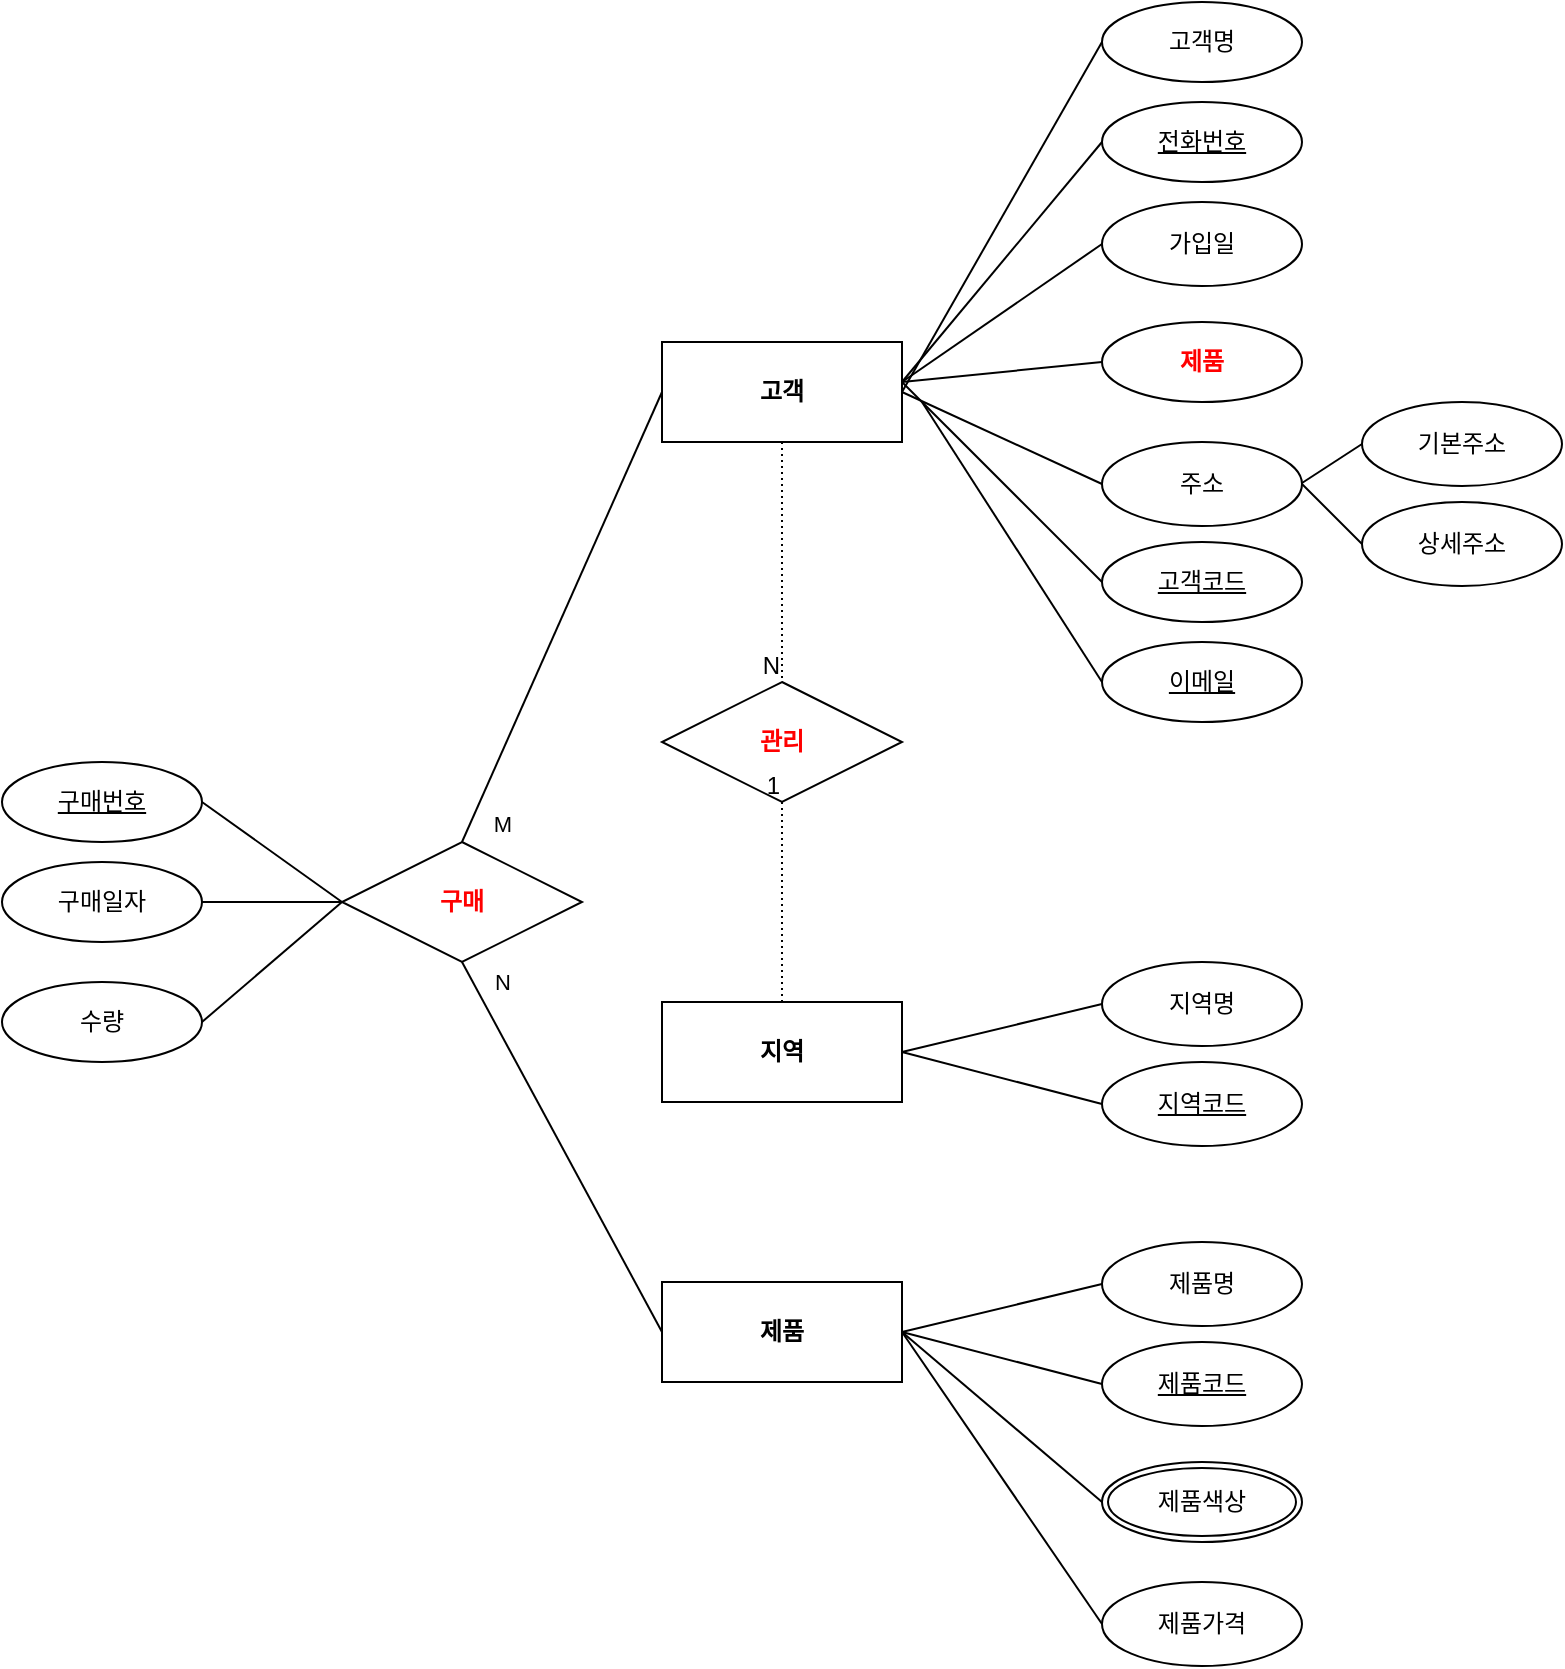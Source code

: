 <mxfile version="24.4.13" type="github" pages="2">
  <diagram name="ERD" id="lYWNhWd6qFZwVQ5fi6kX">
    <mxGraphModel dx="2501" dy="852" grid="1" gridSize="10" guides="1" tooltips="1" connect="1" arrows="1" fold="1" page="1" pageScale="1" pageWidth="827" pageHeight="1169" math="0" shadow="0">
      <root>
        <mxCell id="0" />
        <mxCell id="1" parent="0" />
        <mxCell id="EG7ld4kP6CYrQ6AWpyhn-1" value="&lt;b&gt;고객&lt;/b&gt;" style="whiteSpace=wrap;html=1;align=center;" parent="1" vertex="1">
          <mxGeometry x="-10" y="500" width="120" height="50" as="geometry" />
        </mxCell>
        <mxCell id="EG7ld4kP6CYrQ6AWpyhn-2" value="고객명" style="ellipse;whiteSpace=wrap;html=1;align=center;" parent="1" vertex="1">
          <mxGeometry x="210" y="330" width="100" height="40" as="geometry" />
        </mxCell>
        <mxCell id="EG7ld4kP6CYrQ6AWpyhn-4" value="" style="endArrow=none;html=1;rounded=0;exitX=1;exitY=0.5;exitDx=0;exitDy=0;entryX=0;entryY=0.5;entryDx=0;entryDy=0;" parent="1" source="EG7ld4kP6CYrQ6AWpyhn-1" target="EG7ld4kP6CYrQ6AWpyhn-2" edge="1">
          <mxGeometry relative="1" as="geometry">
            <mxPoint x="120" y="360" as="sourcePoint" />
            <mxPoint x="280" y="360" as="targetPoint" />
          </mxGeometry>
        </mxCell>
        <mxCell id="EG7ld4kP6CYrQ6AWpyhn-5" value="&lt;u&gt;전화번호&lt;/u&gt;" style="ellipse;whiteSpace=wrap;html=1;align=center;" parent="1" vertex="1">
          <mxGeometry x="210" y="380" width="100" height="40" as="geometry" />
        </mxCell>
        <mxCell id="EG7ld4kP6CYrQ6AWpyhn-9" value="이메일" style="ellipse;whiteSpace=wrap;html=1;align=center;fontStyle=4;" parent="1" vertex="1">
          <mxGeometry x="210" y="650" width="100" height="40" as="geometry" />
        </mxCell>
        <mxCell id="EG7ld4kP6CYrQ6AWpyhn-10" value="고객코드" style="ellipse;whiteSpace=wrap;html=1;align=center;fontStyle=4;" parent="1" vertex="1">
          <mxGeometry x="210" y="600" width="100" height="40" as="geometry" />
        </mxCell>
        <mxCell id="EG7ld4kP6CYrQ6AWpyhn-11" value="주소" style="ellipse;whiteSpace=wrap;html=1;align=center;" parent="1" vertex="1">
          <mxGeometry x="210" y="550" width="100" height="42" as="geometry" />
        </mxCell>
        <mxCell id="EG7ld4kP6CYrQ6AWpyhn-12" value="기본주소" style="ellipse;whiteSpace=wrap;html=1;align=center;" parent="1" vertex="1">
          <mxGeometry x="340" y="530" width="100" height="42" as="geometry" />
        </mxCell>
        <mxCell id="EG7ld4kP6CYrQ6AWpyhn-13" value="상세주소" style="ellipse;whiteSpace=wrap;html=1;align=center;" parent="1" vertex="1">
          <mxGeometry x="340" y="580" width="100" height="42" as="geometry" />
        </mxCell>
        <mxCell id="EG7ld4kP6CYrQ6AWpyhn-14" value="" style="endArrow=none;html=1;rounded=0;exitX=0;exitY=0.5;exitDx=0;exitDy=0;" parent="1" source="EG7ld4kP6CYrQ6AWpyhn-12" edge="1">
          <mxGeometry relative="1" as="geometry">
            <mxPoint x="150" y="570.5" as="sourcePoint" />
            <mxPoint x="310" y="570.5" as="targetPoint" />
          </mxGeometry>
        </mxCell>
        <mxCell id="EG7ld4kP6CYrQ6AWpyhn-15" value="" style="endArrow=none;html=1;rounded=0;exitX=0;exitY=0.5;exitDx=0;exitDy=0;entryX=1;entryY=0.5;entryDx=0;entryDy=0;" parent="1" source="EG7ld4kP6CYrQ6AWpyhn-13" target="EG7ld4kP6CYrQ6AWpyhn-11" edge="1">
          <mxGeometry relative="1" as="geometry">
            <mxPoint x="350" y="561" as="sourcePoint" />
            <mxPoint x="320" y="580.5" as="targetPoint" />
          </mxGeometry>
        </mxCell>
        <mxCell id="EG7ld4kP6CYrQ6AWpyhn-16" value="가입일" style="ellipse;whiteSpace=wrap;html=1;align=center;" parent="1" vertex="1">
          <mxGeometry x="210" y="430" width="100" height="42" as="geometry" />
        </mxCell>
        <mxCell id="EG7ld4kP6CYrQ6AWpyhn-17" value="" style="endArrow=none;html=1;rounded=0;" parent="1" edge="1">
          <mxGeometry relative="1" as="geometry">
            <mxPoint x="110" y="520" as="sourcePoint" />
            <mxPoint x="210" y="400" as="targetPoint" />
          </mxGeometry>
        </mxCell>
        <mxCell id="EG7ld4kP6CYrQ6AWpyhn-18" value="" style="endArrow=none;html=1;rounded=0;entryX=0;entryY=0.5;entryDx=0;entryDy=0;" parent="1" target="EG7ld4kP6CYrQ6AWpyhn-16" edge="1">
          <mxGeometry relative="1" as="geometry">
            <mxPoint x="110" y="520" as="sourcePoint" />
            <mxPoint x="220" y="410" as="targetPoint" />
          </mxGeometry>
        </mxCell>
        <mxCell id="EG7ld4kP6CYrQ6AWpyhn-22" value="" style="endArrow=none;html=1;rounded=0;entryX=0;entryY=0.5;entryDx=0;entryDy=0;exitX=1;exitY=0.5;exitDx=0;exitDy=0;" parent="1" source="EG7ld4kP6CYrQ6AWpyhn-1" target="EG7ld4kP6CYrQ6AWpyhn-11" edge="1">
          <mxGeometry relative="1" as="geometry">
            <mxPoint x="120" y="530" as="sourcePoint" />
            <mxPoint x="220" y="521" as="targetPoint" />
          </mxGeometry>
        </mxCell>
        <mxCell id="EG7ld4kP6CYrQ6AWpyhn-23" value="" style="endArrow=none;html=1;rounded=0;entryX=0;entryY=0.5;entryDx=0;entryDy=0;" parent="1" target="EG7ld4kP6CYrQ6AWpyhn-10" edge="1">
          <mxGeometry relative="1" as="geometry">
            <mxPoint x="110" y="520" as="sourcePoint" />
            <mxPoint x="220" y="581" as="targetPoint" />
          </mxGeometry>
        </mxCell>
        <mxCell id="EG7ld4kP6CYrQ6AWpyhn-24" value="" style="endArrow=none;html=1;rounded=0;entryX=0;entryY=0.5;entryDx=0;entryDy=0;" parent="1" target="EG7ld4kP6CYrQ6AWpyhn-9" edge="1">
          <mxGeometry relative="1" as="geometry">
            <mxPoint x="120" y="530" as="sourcePoint" />
            <mxPoint x="220" y="630" as="targetPoint" />
          </mxGeometry>
        </mxCell>
        <mxCell id="EG7ld4kP6CYrQ6AWpyhn-25" value="지역명" style="ellipse;whiteSpace=wrap;html=1;align=center;" parent="1" vertex="1">
          <mxGeometry x="210" y="810" width="100" height="42" as="geometry" />
        </mxCell>
        <mxCell id="EG7ld4kP6CYrQ6AWpyhn-26" value="&lt;u&gt;지역코드&lt;/u&gt;" style="ellipse;whiteSpace=wrap;html=1;align=center;" parent="1" vertex="1">
          <mxGeometry x="210" y="860" width="100" height="42" as="geometry" />
        </mxCell>
        <mxCell id="EG7ld4kP6CYrQ6AWpyhn-27" value="&lt;b&gt;지역&lt;/b&gt;" style="whiteSpace=wrap;html=1;align=center;" parent="1" vertex="1">
          <mxGeometry x="-10" y="830" width="120" height="50" as="geometry" />
        </mxCell>
        <mxCell id="EG7ld4kP6CYrQ6AWpyhn-28" value="" style="endArrow=none;html=1;rounded=0;exitX=1;exitY=0.5;exitDx=0;exitDy=0;entryX=0;entryY=0.5;entryDx=0;entryDy=0;" parent="1" source="EG7ld4kP6CYrQ6AWpyhn-27" target="EG7ld4kP6CYrQ6AWpyhn-25" edge="1">
          <mxGeometry relative="1" as="geometry">
            <mxPoint x="90" y="660" as="sourcePoint" />
            <mxPoint x="250" y="660" as="targetPoint" />
          </mxGeometry>
        </mxCell>
        <mxCell id="EG7ld4kP6CYrQ6AWpyhn-29" value="" style="endArrow=none;html=1;rounded=0;entryX=0;entryY=0.5;entryDx=0;entryDy=0;exitX=1;exitY=0.5;exitDx=0;exitDy=0;" parent="1" source="EG7ld4kP6CYrQ6AWpyhn-27" target="EG7ld4kP6CYrQ6AWpyhn-26" edge="1">
          <mxGeometry relative="1" as="geometry">
            <mxPoint x="110" y="850" as="sourcePoint" />
            <mxPoint x="220" y="841" as="targetPoint" />
          </mxGeometry>
        </mxCell>
        <mxCell id="EG7ld4kP6CYrQ6AWpyhn-30" value="제품명" style="ellipse;whiteSpace=wrap;html=1;align=center;" parent="1" vertex="1">
          <mxGeometry x="210" y="950" width="100" height="42" as="geometry" />
        </mxCell>
        <mxCell id="EG7ld4kP6CYrQ6AWpyhn-31" value="&lt;u&gt;제품코드&lt;/u&gt;" style="ellipse;whiteSpace=wrap;html=1;align=center;" parent="1" vertex="1">
          <mxGeometry x="210" y="1000" width="100" height="42" as="geometry" />
        </mxCell>
        <mxCell id="EG7ld4kP6CYrQ6AWpyhn-32" value="&lt;b&gt;제품&lt;/b&gt;" style="whiteSpace=wrap;html=1;align=center;" parent="1" vertex="1">
          <mxGeometry x="-10" y="970" width="120" height="50" as="geometry" />
        </mxCell>
        <mxCell id="EG7ld4kP6CYrQ6AWpyhn-33" value="" style="endArrow=none;html=1;rounded=0;exitX=1;exitY=0.5;exitDx=0;exitDy=0;entryX=0;entryY=0.5;entryDx=0;entryDy=0;" parent="1" source="EG7ld4kP6CYrQ6AWpyhn-32" target="EG7ld4kP6CYrQ6AWpyhn-30" edge="1">
          <mxGeometry relative="1" as="geometry">
            <mxPoint x="90" y="800" as="sourcePoint" />
            <mxPoint x="250" y="800" as="targetPoint" />
          </mxGeometry>
        </mxCell>
        <mxCell id="EG7ld4kP6CYrQ6AWpyhn-34" value="" style="endArrow=none;html=1;rounded=0;entryX=0;entryY=0.5;entryDx=0;entryDy=0;exitX=1;exitY=0.5;exitDx=0;exitDy=0;" parent="1" source="EG7ld4kP6CYrQ6AWpyhn-32" target="EG7ld4kP6CYrQ6AWpyhn-31" edge="1">
          <mxGeometry relative="1" as="geometry">
            <mxPoint x="110" y="990" as="sourcePoint" />
            <mxPoint x="220" y="981" as="targetPoint" />
          </mxGeometry>
        </mxCell>
        <mxCell id="EG7ld4kP6CYrQ6AWpyhn-35" value="제품색상" style="ellipse;shape=doubleEllipse;margin=3;whiteSpace=wrap;html=1;align=center;" parent="1" vertex="1">
          <mxGeometry x="210" y="1060" width="100" height="40" as="geometry" />
        </mxCell>
        <mxCell id="EG7ld4kP6CYrQ6AWpyhn-36" value="" style="endArrow=none;html=1;rounded=0;entryX=0;entryY=0.5;entryDx=0;entryDy=0;exitX=1;exitY=0.5;exitDx=0;exitDy=0;" parent="1" source="EG7ld4kP6CYrQ6AWpyhn-32" target="EG7ld4kP6CYrQ6AWpyhn-35" edge="1">
          <mxGeometry relative="1" as="geometry">
            <mxPoint x="120" y="1005" as="sourcePoint" />
            <mxPoint x="220" y="1031" as="targetPoint" />
          </mxGeometry>
        </mxCell>
        <mxCell id="EG7ld4kP6CYrQ6AWpyhn-37" value="제품가격" style="ellipse;whiteSpace=wrap;html=1;align=center;" parent="1" vertex="1">
          <mxGeometry x="210" y="1120" width="100" height="42" as="geometry" />
        </mxCell>
        <mxCell id="EG7ld4kP6CYrQ6AWpyhn-38" value="" style="endArrow=none;html=1;rounded=0;entryX=0;entryY=0.5;entryDx=0;entryDy=0;exitX=1;exitY=0.5;exitDx=0;exitDy=0;" parent="1" source="EG7ld4kP6CYrQ6AWpyhn-32" target="EG7ld4kP6CYrQ6AWpyhn-37" edge="1">
          <mxGeometry relative="1" as="geometry">
            <mxPoint x="60" y="1020" as="sourcePoint" />
            <mxPoint x="220" y="1020" as="targetPoint" />
          </mxGeometry>
        </mxCell>
        <mxCell id="EG7ld4kP6CYrQ6AWpyhn-41" value="&lt;font color=&quot;#ff0000&quot;&gt;&lt;b&gt;제품&lt;/b&gt;&lt;/font&gt;" style="ellipse;whiteSpace=wrap;html=1;align=center;" parent="1" vertex="1">
          <mxGeometry x="210" y="490" width="100" height="40" as="geometry" />
        </mxCell>
        <mxCell id="EG7ld4kP6CYrQ6AWpyhn-42" value="" style="endArrow=none;html=1;rounded=0;entryX=0;entryY=0.5;entryDx=0;entryDy=0;" parent="1" target="EG7ld4kP6CYrQ6AWpyhn-41" edge="1">
          <mxGeometry relative="1" as="geometry">
            <mxPoint x="110" y="520" as="sourcePoint" />
            <mxPoint x="240" y="770" as="targetPoint" />
          </mxGeometry>
        </mxCell>
        <mxCell id="EG7ld4kP6CYrQ6AWpyhn-43" value="&lt;font color=&quot;#ff0000&quot;&gt;&lt;b&gt;관리&lt;/b&gt;&lt;/font&gt;" style="shape=rhombus;perimeter=rhombusPerimeter;whiteSpace=wrap;html=1;align=center;" parent="1" vertex="1">
          <mxGeometry x="-10" y="670" width="120" height="60" as="geometry" />
        </mxCell>
        <mxCell id="EG7ld4kP6CYrQ6AWpyhn-44" value="" style="endArrow=none;html=1;rounded=0;dashed=1;dashPattern=1 2;exitX=0.5;exitY=0;exitDx=0;exitDy=0;entryX=0.5;entryY=1;entryDx=0;entryDy=0;" parent="1" source="EG7ld4kP6CYrQ6AWpyhn-27" target="EG7ld4kP6CYrQ6AWpyhn-43" edge="1">
          <mxGeometry relative="1" as="geometry">
            <mxPoint x="80" y="720" as="sourcePoint" />
            <mxPoint x="50" y="820" as="targetPoint" />
          </mxGeometry>
        </mxCell>
        <mxCell id="EG7ld4kP6CYrQ6AWpyhn-45" value="1" style="resizable=0;html=1;whiteSpace=wrap;align=right;verticalAlign=bottom;" parent="EG7ld4kP6CYrQ6AWpyhn-44" connectable="0" vertex="1">
          <mxGeometry x="1" relative="1" as="geometry" />
        </mxCell>
        <mxCell id="EG7ld4kP6CYrQ6AWpyhn-46" value="" style="endArrow=none;html=1;rounded=0;dashed=1;dashPattern=1 2;entryX=0.5;entryY=0;entryDx=0;entryDy=0;exitX=0.5;exitY=1;exitDx=0;exitDy=0;" parent="1" source="EG7ld4kP6CYrQ6AWpyhn-1" target="EG7ld4kP6CYrQ6AWpyhn-43" edge="1">
          <mxGeometry relative="1" as="geometry">
            <mxPoint x="80" y="720" as="sourcePoint" />
            <mxPoint x="240" y="720" as="targetPoint" />
          </mxGeometry>
        </mxCell>
        <mxCell id="EG7ld4kP6CYrQ6AWpyhn-47" value="N" style="resizable=0;html=1;whiteSpace=wrap;align=right;verticalAlign=bottom;" parent="EG7ld4kP6CYrQ6AWpyhn-46" connectable="0" vertex="1">
          <mxGeometry x="1" relative="1" as="geometry" />
        </mxCell>
        <mxCell id="EG7ld4kP6CYrQ6AWpyhn-48" value="&lt;font color=&quot;#ff0000&quot;&gt;&lt;b&gt;구매&lt;/b&gt;&lt;/font&gt;" style="shape=rhombus;perimeter=rhombusPerimeter;whiteSpace=wrap;html=1;align=center;" parent="1" vertex="1">
          <mxGeometry x="-170" y="750" width="120" height="60" as="geometry" />
        </mxCell>
        <mxCell id="EG7ld4kP6CYrQ6AWpyhn-49" value="" style="endArrow=none;html=1;rounded=0;entryX=0;entryY=0.5;entryDx=0;entryDy=0;exitX=0.5;exitY=0;exitDx=0;exitDy=0;" parent="1" source="EG7ld4kP6CYrQ6AWpyhn-48" target="EG7ld4kP6CYrQ6AWpyhn-1" edge="1">
          <mxGeometry relative="1" as="geometry">
            <mxPoint x="80" y="720" as="sourcePoint" />
            <mxPoint x="240" y="720" as="targetPoint" />
          </mxGeometry>
        </mxCell>
        <mxCell id="EG7ld4kP6CYrQ6AWpyhn-52" value="M" style="edgeLabel;html=1;align=center;verticalAlign=middle;resizable=0;points=[];" parent="EG7ld4kP6CYrQ6AWpyhn-49" vertex="1" connectable="0">
          <mxGeometry x="-0.833" relative="1" as="geometry">
            <mxPoint x="11" y="9" as="offset" />
          </mxGeometry>
        </mxCell>
        <mxCell id="EG7ld4kP6CYrQ6AWpyhn-50" value="" style="endArrow=none;html=1;rounded=0;entryX=0;entryY=0.5;entryDx=0;entryDy=0;exitX=0.5;exitY=1;exitDx=0;exitDy=0;" parent="1" source="EG7ld4kP6CYrQ6AWpyhn-48" target="EG7ld4kP6CYrQ6AWpyhn-32" edge="1">
          <mxGeometry relative="1" as="geometry">
            <mxPoint x="-100" y="760" as="sourcePoint" />
            <mxPoint y="535" as="targetPoint" />
          </mxGeometry>
        </mxCell>
        <mxCell id="EG7ld4kP6CYrQ6AWpyhn-51" value="N" style="edgeLabel;html=1;align=center;verticalAlign=middle;resizable=0;points=[];" parent="EG7ld4kP6CYrQ6AWpyhn-50" vertex="1" connectable="0">
          <mxGeometry x="-0.609" relative="1" as="geometry">
            <mxPoint y="-26" as="offset" />
          </mxGeometry>
        </mxCell>
        <mxCell id="EG7ld4kP6CYrQ6AWpyhn-53" value="&lt;u&gt;구매번호&lt;/u&gt;" style="ellipse;whiteSpace=wrap;html=1;align=center;" parent="1" vertex="1">
          <mxGeometry x="-340" y="710" width="100" height="40" as="geometry" />
        </mxCell>
        <mxCell id="EG7ld4kP6CYrQ6AWpyhn-54" value="구매일자" style="ellipse;whiteSpace=wrap;html=1;align=center;" parent="1" vertex="1">
          <mxGeometry x="-340" y="760" width="100" height="40" as="geometry" />
        </mxCell>
        <mxCell id="EG7ld4kP6CYrQ6AWpyhn-55" value="수량" style="ellipse;whiteSpace=wrap;html=1;align=center;" parent="1" vertex="1">
          <mxGeometry x="-340" y="820" width="100" height="40" as="geometry" />
        </mxCell>
        <mxCell id="EG7ld4kP6CYrQ6AWpyhn-56" value="" style="endArrow=none;html=1;rounded=0;entryX=0;entryY=0.5;entryDx=0;entryDy=0;exitX=1;exitY=0.5;exitDx=0;exitDy=0;" parent="1" source="EG7ld4kP6CYrQ6AWpyhn-53" target="EG7ld4kP6CYrQ6AWpyhn-48" edge="1">
          <mxGeometry relative="1" as="geometry">
            <mxPoint x="-190" y="800" as="sourcePoint" />
            <mxPoint x="-30" y="800" as="targetPoint" />
          </mxGeometry>
        </mxCell>
        <mxCell id="EG7ld4kP6CYrQ6AWpyhn-57" value="" style="endArrow=none;html=1;rounded=0;exitX=1;exitY=0.5;exitDx=0;exitDy=0;" parent="1" source="EG7ld4kP6CYrQ6AWpyhn-54" edge="1">
          <mxGeometry relative="1" as="geometry">
            <mxPoint x="-230" y="740" as="sourcePoint" />
            <mxPoint x="-170" y="780" as="targetPoint" />
          </mxGeometry>
        </mxCell>
        <mxCell id="EG7ld4kP6CYrQ6AWpyhn-58" value="" style="endArrow=none;html=1;rounded=0;exitX=1;exitY=0.5;exitDx=0;exitDy=0;" parent="1" source="EG7ld4kP6CYrQ6AWpyhn-55" edge="1">
          <mxGeometry relative="1" as="geometry">
            <mxPoint x="-250.0" y="810.0" as="sourcePoint" />
            <mxPoint x="-170" y="780" as="targetPoint" />
          </mxGeometry>
        </mxCell>
      </root>
    </mxGraphModel>
  </diagram>
  <diagram id="JfjRw9njUEB-4iBeVYqk" name="RM">
    <mxGraphModel dx="472" dy="785" grid="1" gridSize="10" guides="1" tooltips="1" connect="1" arrows="1" fold="1" page="1" pageScale="1" pageWidth="827" pageHeight="1169" math="0" shadow="0">
      <root>
        <mxCell id="0" />
        <mxCell id="1" parent="0" />
        <mxCell id="qYIJ4M-TZQLNSbkc-Ztk-1" value="고객" style="shape=table;startSize=30;container=1;collapsible=1;childLayout=tableLayout;fixedRows=1;rowLines=0;fontStyle=1;align=center;resizeLast=1;html=1;" vertex="1" parent="1">
          <mxGeometry x="20" y="130" width="180" height="240" as="geometry" />
        </mxCell>
        <mxCell id="qYIJ4M-TZQLNSbkc-Ztk-2" value="" style="shape=tableRow;horizontal=0;startSize=0;swimlaneHead=0;swimlaneBody=0;fillColor=none;collapsible=0;dropTarget=0;points=[[0,0.5],[1,0.5]];portConstraint=eastwest;top=0;left=0;right=0;bottom=1;" vertex="1" parent="qYIJ4M-TZQLNSbkc-Ztk-1">
          <mxGeometry y="30" width="180" height="30" as="geometry" />
        </mxCell>
        <mxCell id="qYIJ4M-TZQLNSbkc-Ztk-3" value="PK" style="shape=partialRectangle;connectable=0;fillColor=none;top=0;left=0;bottom=0;right=0;fontStyle=1;overflow=hidden;whiteSpace=wrap;html=1;" vertex="1" parent="qYIJ4M-TZQLNSbkc-Ztk-2">
          <mxGeometry width="30" height="30" as="geometry">
            <mxRectangle width="30" height="30" as="alternateBounds" />
          </mxGeometry>
        </mxCell>
        <mxCell id="qYIJ4M-TZQLNSbkc-Ztk-4" value="고객코드" style="shape=partialRectangle;connectable=0;fillColor=none;top=0;left=0;bottom=0;right=0;align=left;spacingLeft=6;fontStyle=5;overflow=hidden;whiteSpace=wrap;html=1;" vertex="1" parent="qYIJ4M-TZQLNSbkc-Ztk-2">
          <mxGeometry x="30" width="150" height="30" as="geometry">
            <mxRectangle width="150" height="30" as="alternateBounds" />
          </mxGeometry>
        </mxCell>
        <mxCell id="qYIJ4M-TZQLNSbkc-Ztk-5" value="" style="shape=tableRow;horizontal=0;startSize=0;swimlaneHead=0;swimlaneBody=0;fillColor=none;collapsible=0;dropTarget=0;points=[[0,0.5],[1,0.5]];portConstraint=eastwest;top=0;left=0;right=0;bottom=0;" vertex="1" parent="qYIJ4M-TZQLNSbkc-Ztk-1">
          <mxGeometry y="60" width="180" height="30" as="geometry" />
        </mxCell>
        <mxCell id="qYIJ4M-TZQLNSbkc-Ztk-6" value="" style="shape=partialRectangle;connectable=0;fillColor=none;top=0;left=0;bottom=0;right=0;editable=1;overflow=hidden;whiteSpace=wrap;html=1;" vertex="1" parent="qYIJ4M-TZQLNSbkc-Ztk-5">
          <mxGeometry width="30" height="30" as="geometry">
            <mxRectangle width="30" height="30" as="alternateBounds" />
          </mxGeometry>
        </mxCell>
        <mxCell id="qYIJ4M-TZQLNSbkc-Ztk-7" value="고객명" style="shape=partialRectangle;connectable=0;fillColor=none;top=0;left=0;bottom=0;right=0;align=left;spacingLeft=6;overflow=hidden;whiteSpace=wrap;html=1;" vertex="1" parent="qYIJ4M-TZQLNSbkc-Ztk-5">
          <mxGeometry x="30" width="150" height="30" as="geometry">
            <mxRectangle width="150" height="30" as="alternateBounds" />
          </mxGeometry>
        </mxCell>
        <mxCell id="qYIJ4M-TZQLNSbkc-Ztk-8" value="" style="shape=tableRow;horizontal=0;startSize=0;swimlaneHead=0;swimlaneBody=0;fillColor=none;collapsible=0;dropTarget=0;points=[[0,0.5],[1,0.5]];portConstraint=eastwest;top=0;left=0;right=0;bottom=0;" vertex="1" parent="qYIJ4M-TZQLNSbkc-Ztk-1">
          <mxGeometry y="90" width="180" height="30" as="geometry" />
        </mxCell>
        <mxCell id="qYIJ4M-TZQLNSbkc-Ztk-9" value="" style="shape=partialRectangle;connectable=0;fillColor=none;top=0;left=0;bottom=0;right=0;editable=1;overflow=hidden;whiteSpace=wrap;html=1;" vertex="1" parent="qYIJ4M-TZQLNSbkc-Ztk-8">
          <mxGeometry width="30" height="30" as="geometry">
            <mxRectangle width="30" height="30" as="alternateBounds" />
          </mxGeometry>
        </mxCell>
        <mxCell id="qYIJ4M-TZQLNSbkc-Ztk-10" value="전화번호" style="shape=partialRectangle;connectable=0;fillColor=none;top=0;left=0;bottom=0;right=0;align=left;spacingLeft=6;overflow=hidden;whiteSpace=wrap;html=1;" vertex="1" parent="qYIJ4M-TZQLNSbkc-Ztk-8">
          <mxGeometry x="30" width="150" height="30" as="geometry">
            <mxRectangle width="150" height="30" as="alternateBounds" />
          </mxGeometry>
        </mxCell>
        <mxCell id="qYIJ4M-TZQLNSbkc-Ztk-11" value="" style="shape=tableRow;horizontal=0;startSize=0;swimlaneHead=0;swimlaneBody=0;fillColor=none;collapsible=0;dropTarget=0;points=[[0,0.5],[1,0.5]];portConstraint=eastwest;top=0;left=0;right=0;bottom=0;" vertex="1" parent="qYIJ4M-TZQLNSbkc-Ztk-1">
          <mxGeometry y="120" width="180" height="30" as="geometry" />
        </mxCell>
        <mxCell id="qYIJ4M-TZQLNSbkc-Ztk-12" value="" style="shape=partialRectangle;connectable=0;fillColor=none;top=0;left=0;bottom=0;right=0;editable=1;overflow=hidden;whiteSpace=wrap;html=1;" vertex="1" parent="qYIJ4M-TZQLNSbkc-Ztk-11">
          <mxGeometry width="30" height="30" as="geometry">
            <mxRectangle width="30" height="30" as="alternateBounds" />
          </mxGeometry>
        </mxCell>
        <mxCell id="qYIJ4M-TZQLNSbkc-Ztk-13" value="이메일" style="shape=partialRectangle;connectable=0;fillColor=none;top=0;left=0;bottom=0;right=0;align=left;spacingLeft=6;overflow=hidden;whiteSpace=wrap;html=1;" vertex="1" parent="qYIJ4M-TZQLNSbkc-Ztk-11">
          <mxGeometry x="30" width="150" height="30" as="geometry">
            <mxRectangle width="150" height="30" as="alternateBounds" />
          </mxGeometry>
        </mxCell>
        <mxCell id="qYIJ4M-TZQLNSbkc-Ztk-31" value="" style="shape=tableRow;horizontal=0;startSize=0;swimlaneHead=0;swimlaneBody=0;fillColor=none;collapsible=0;dropTarget=0;points=[[0,0.5],[1,0.5]];portConstraint=eastwest;top=0;left=0;right=0;bottom=0;" vertex="1" parent="qYIJ4M-TZQLNSbkc-Ztk-1">
          <mxGeometry y="150" width="180" height="30" as="geometry" />
        </mxCell>
        <mxCell id="qYIJ4M-TZQLNSbkc-Ztk-32" value="" style="shape=partialRectangle;connectable=0;fillColor=none;top=0;left=0;bottom=0;right=0;editable=1;overflow=hidden;whiteSpace=wrap;html=1;" vertex="1" parent="qYIJ4M-TZQLNSbkc-Ztk-31">
          <mxGeometry width="30" height="30" as="geometry">
            <mxRectangle width="30" height="30" as="alternateBounds" />
          </mxGeometry>
        </mxCell>
        <mxCell id="qYIJ4M-TZQLNSbkc-Ztk-33" value="주소" style="shape=partialRectangle;connectable=0;fillColor=none;top=0;left=0;bottom=0;right=0;align=left;spacingLeft=6;overflow=hidden;whiteSpace=wrap;html=1;" vertex="1" parent="qYIJ4M-TZQLNSbkc-Ztk-31">
          <mxGeometry x="30" width="150" height="30" as="geometry">
            <mxRectangle width="150" height="30" as="alternateBounds" />
          </mxGeometry>
        </mxCell>
        <mxCell id="qYIJ4M-TZQLNSbkc-Ztk-34" value="" style="shape=tableRow;horizontal=0;startSize=0;swimlaneHead=0;swimlaneBody=0;fillColor=none;collapsible=0;dropTarget=0;points=[[0,0.5],[1,0.5]];portConstraint=eastwest;top=0;left=0;right=0;bottom=0;" vertex="1" parent="qYIJ4M-TZQLNSbkc-Ztk-1">
          <mxGeometry y="180" width="180" height="30" as="geometry" />
        </mxCell>
        <mxCell id="qYIJ4M-TZQLNSbkc-Ztk-35" value="" style="shape=partialRectangle;connectable=0;fillColor=none;top=0;left=0;bottom=0;right=0;editable=1;overflow=hidden;whiteSpace=wrap;html=1;" vertex="1" parent="qYIJ4M-TZQLNSbkc-Ztk-34">
          <mxGeometry width="30" height="30" as="geometry">
            <mxRectangle width="30" height="30" as="alternateBounds" />
          </mxGeometry>
        </mxCell>
        <mxCell id="qYIJ4M-TZQLNSbkc-Ztk-36" value="가입일" style="shape=partialRectangle;connectable=0;fillColor=none;top=0;left=0;bottom=0;right=0;align=left;spacingLeft=6;overflow=hidden;whiteSpace=wrap;html=1;" vertex="1" parent="qYIJ4M-TZQLNSbkc-Ztk-34">
          <mxGeometry x="30" width="150" height="30" as="geometry">
            <mxRectangle width="150" height="30" as="alternateBounds" />
          </mxGeometry>
        </mxCell>
        <mxCell id="qYIJ4M-TZQLNSbkc-Ztk-37" value="" style="shape=tableRow;horizontal=0;startSize=0;swimlaneHead=0;swimlaneBody=0;fillColor=none;collapsible=0;dropTarget=0;points=[[0,0.5],[1,0.5]];portConstraint=eastwest;top=0;left=0;right=0;bottom=0;" vertex="1" parent="qYIJ4M-TZQLNSbkc-Ztk-1">
          <mxGeometry y="210" width="180" height="30" as="geometry" />
        </mxCell>
        <mxCell id="qYIJ4M-TZQLNSbkc-Ztk-38" value="" style="shape=partialRectangle;connectable=0;fillColor=none;top=0;left=0;bottom=0;right=0;editable=1;overflow=hidden;whiteSpace=wrap;html=1;" vertex="1" parent="qYIJ4M-TZQLNSbkc-Ztk-37">
          <mxGeometry width="30" height="30" as="geometry">
            <mxRectangle width="30" height="30" as="alternateBounds" />
          </mxGeometry>
        </mxCell>
        <mxCell id="qYIJ4M-TZQLNSbkc-Ztk-39" value="&lt;b&gt;지역코드(FK)&lt;/b&gt;" style="shape=partialRectangle;connectable=0;fillColor=none;top=0;left=0;bottom=0;right=0;align=left;spacingLeft=6;overflow=hidden;whiteSpace=wrap;html=1;" vertex="1" parent="qYIJ4M-TZQLNSbkc-Ztk-37">
          <mxGeometry x="30" width="150" height="30" as="geometry">
            <mxRectangle width="150" height="30" as="alternateBounds" />
          </mxGeometry>
        </mxCell>
        <mxCell id="qYIJ4M-TZQLNSbkc-Ztk-46" value="지역" style="shape=table;startSize=30;container=1;collapsible=1;childLayout=tableLayout;fixedRows=1;rowLines=0;fontStyle=1;align=center;resizeLast=1;html=1;" vertex="1" parent="1">
          <mxGeometry x="270" y="430" width="180" height="90" as="geometry" />
        </mxCell>
        <mxCell id="qYIJ4M-TZQLNSbkc-Ztk-47" value="" style="shape=tableRow;horizontal=0;startSize=0;swimlaneHead=0;swimlaneBody=0;fillColor=none;collapsible=0;dropTarget=0;points=[[0,0.5],[1,0.5]];portConstraint=eastwest;top=0;left=0;right=0;bottom=1;" vertex="1" parent="qYIJ4M-TZQLNSbkc-Ztk-46">
          <mxGeometry y="30" width="180" height="30" as="geometry" />
        </mxCell>
        <mxCell id="qYIJ4M-TZQLNSbkc-Ztk-48" value="PK" style="shape=partialRectangle;connectable=0;fillColor=none;top=0;left=0;bottom=0;right=0;fontStyle=1;overflow=hidden;whiteSpace=wrap;html=1;" vertex="1" parent="qYIJ4M-TZQLNSbkc-Ztk-47">
          <mxGeometry width="30" height="30" as="geometry">
            <mxRectangle width="30" height="30" as="alternateBounds" />
          </mxGeometry>
        </mxCell>
        <mxCell id="qYIJ4M-TZQLNSbkc-Ztk-49" value="지역코드" style="shape=partialRectangle;connectable=0;fillColor=none;top=0;left=0;bottom=0;right=0;align=left;spacingLeft=6;fontStyle=5;overflow=hidden;whiteSpace=wrap;html=1;" vertex="1" parent="qYIJ4M-TZQLNSbkc-Ztk-47">
          <mxGeometry x="30" width="150" height="30" as="geometry">
            <mxRectangle width="150" height="30" as="alternateBounds" />
          </mxGeometry>
        </mxCell>
        <mxCell id="qYIJ4M-TZQLNSbkc-Ztk-50" value="" style="shape=tableRow;horizontal=0;startSize=0;swimlaneHead=0;swimlaneBody=0;fillColor=none;collapsible=0;dropTarget=0;points=[[0,0.5],[1,0.5]];portConstraint=eastwest;top=0;left=0;right=0;bottom=0;" vertex="1" parent="qYIJ4M-TZQLNSbkc-Ztk-46">
          <mxGeometry y="60" width="180" height="30" as="geometry" />
        </mxCell>
        <mxCell id="qYIJ4M-TZQLNSbkc-Ztk-51" value="" style="shape=partialRectangle;connectable=0;fillColor=none;top=0;left=0;bottom=0;right=0;editable=1;overflow=hidden;whiteSpace=wrap;html=1;" vertex="1" parent="qYIJ4M-TZQLNSbkc-Ztk-50">
          <mxGeometry width="30" height="30" as="geometry">
            <mxRectangle width="30" height="30" as="alternateBounds" />
          </mxGeometry>
        </mxCell>
        <mxCell id="qYIJ4M-TZQLNSbkc-Ztk-52" value="지역명" style="shape=partialRectangle;connectable=0;fillColor=none;top=0;left=0;bottom=0;right=0;align=left;spacingLeft=6;overflow=hidden;whiteSpace=wrap;html=1;" vertex="1" parent="qYIJ4M-TZQLNSbkc-Ztk-50">
          <mxGeometry x="30" width="150" height="30" as="geometry">
            <mxRectangle width="150" height="30" as="alternateBounds" />
          </mxGeometry>
        </mxCell>
        <mxCell id="qYIJ4M-TZQLNSbkc-Ztk-60" value="" style="edgeStyle=entityRelationEdgeStyle;fontSize=12;html=1;endArrow=ERoneToMany;startArrow=ERmandOne;rounded=0;entryX=1;entryY=0.5;entryDx=0;entryDy=0;exitX=0;exitY=0.5;exitDx=0;exitDy=0;" edge="1" parent="1" source="qYIJ4M-TZQLNSbkc-Ztk-47" target="qYIJ4M-TZQLNSbkc-Ztk-37">
          <mxGeometry width="100" height="100" relative="1" as="geometry">
            <mxPoint x="190" y="450" as="sourcePoint" />
            <mxPoint x="290" y="350" as="targetPoint" />
          </mxGeometry>
        </mxCell>
        <mxCell id="qYIJ4M-TZQLNSbkc-Ztk-61" value="제품" style="shape=table;startSize=30;container=1;collapsible=1;childLayout=tableLayout;fixedRows=1;rowLines=0;fontStyle=1;align=center;resizeLast=1;html=1;" vertex="1" parent="1">
          <mxGeometry x="590" y="130" width="180" height="150" as="geometry" />
        </mxCell>
        <mxCell id="qYIJ4M-TZQLNSbkc-Ztk-62" value="" style="shape=tableRow;horizontal=0;startSize=0;swimlaneHead=0;swimlaneBody=0;fillColor=none;collapsible=0;dropTarget=0;points=[[0,0.5],[1,0.5]];portConstraint=eastwest;top=0;left=0;right=0;bottom=1;" vertex="1" parent="qYIJ4M-TZQLNSbkc-Ztk-61">
          <mxGeometry y="30" width="180" height="30" as="geometry" />
        </mxCell>
        <mxCell id="qYIJ4M-TZQLNSbkc-Ztk-63" value="PK" style="shape=partialRectangle;connectable=0;fillColor=none;top=0;left=0;bottom=0;right=0;fontStyle=1;overflow=hidden;whiteSpace=wrap;html=1;" vertex="1" parent="qYIJ4M-TZQLNSbkc-Ztk-62">
          <mxGeometry width="30" height="30" as="geometry">
            <mxRectangle width="30" height="30" as="alternateBounds" />
          </mxGeometry>
        </mxCell>
        <mxCell id="qYIJ4M-TZQLNSbkc-Ztk-64" value="제품코드" style="shape=partialRectangle;connectable=0;fillColor=none;top=0;left=0;bottom=0;right=0;align=left;spacingLeft=6;fontStyle=5;overflow=hidden;whiteSpace=wrap;html=1;" vertex="1" parent="qYIJ4M-TZQLNSbkc-Ztk-62">
          <mxGeometry x="30" width="150" height="30" as="geometry">
            <mxRectangle width="150" height="30" as="alternateBounds" />
          </mxGeometry>
        </mxCell>
        <mxCell id="qYIJ4M-TZQLNSbkc-Ztk-65" value="" style="shape=tableRow;horizontal=0;startSize=0;swimlaneHead=0;swimlaneBody=0;fillColor=none;collapsible=0;dropTarget=0;points=[[0,0.5],[1,0.5]];portConstraint=eastwest;top=0;left=0;right=0;bottom=0;" vertex="1" parent="qYIJ4M-TZQLNSbkc-Ztk-61">
          <mxGeometry y="60" width="180" height="30" as="geometry" />
        </mxCell>
        <mxCell id="qYIJ4M-TZQLNSbkc-Ztk-66" value="" style="shape=partialRectangle;connectable=0;fillColor=none;top=0;left=0;bottom=0;right=0;editable=1;overflow=hidden;whiteSpace=wrap;html=1;" vertex="1" parent="qYIJ4M-TZQLNSbkc-Ztk-65">
          <mxGeometry width="30" height="30" as="geometry">
            <mxRectangle width="30" height="30" as="alternateBounds" />
          </mxGeometry>
        </mxCell>
        <mxCell id="qYIJ4M-TZQLNSbkc-Ztk-67" value="제품명" style="shape=partialRectangle;connectable=0;fillColor=none;top=0;left=0;bottom=0;right=0;align=left;spacingLeft=6;overflow=hidden;whiteSpace=wrap;html=1;" vertex="1" parent="qYIJ4M-TZQLNSbkc-Ztk-65">
          <mxGeometry x="30" width="150" height="30" as="geometry">
            <mxRectangle width="150" height="30" as="alternateBounds" />
          </mxGeometry>
        </mxCell>
        <mxCell id="qYIJ4M-TZQLNSbkc-Ztk-68" value="" style="shape=tableRow;horizontal=0;startSize=0;swimlaneHead=0;swimlaneBody=0;fillColor=none;collapsible=0;dropTarget=0;points=[[0,0.5],[1,0.5]];portConstraint=eastwest;top=0;left=0;right=0;bottom=0;" vertex="1" parent="qYIJ4M-TZQLNSbkc-Ztk-61">
          <mxGeometry y="90" width="180" height="30" as="geometry" />
        </mxCell>
        <mxCell id="qYIJ4M-TZQLNSbkc-Ztk-69" value="" style="shape=partialRectangle;connectable=0;fillColor=none;top=0;left=0;bottom=0;right=0;editable=1;overflow=hidden;whiteSpace=wrap;html=1;" vertex="1" parent="qYIJ4M-TZQLNSbkc-Ztk-68">
          <mxGeometry width="30" height="30" as="geometry">
            <mxRectangle width="30" height="30" as="alternateBounds" />
          </mxGeometry>
        </mxCell>
        <mxCell id="qYIJ4M-TZQLNSbkc-Ztk-70" value="제품구분" style="shape=partialRectangle;connectable=0;fillColor=none;top=0;left=0;bottom=0;right=0;align=left;spacingLeft=6;overflow=hidden;whiteSpace=wrap;html=1;" vertex="1" parent="qYIJ4M-TZQLNSbkc-Ztk-68">
          <mxGeometry x="30" width="150" height="30" as="geometry">
            <mxRectangle width="150" height="30" as="alternateBounds" />
          </mxGeometry>
        </mxCell>
        <mxCell id="qYIJ4M-TZQLNSbkc-Ztk-71" value="" style="shape=tableRow;horizontal=0;startSize=0;swimlaneHead=0;swimlaneBody=0;fillColor=none;collapsible=0;dropTarget=0;points=[[0,0.5],[1,0.5]];portConstraint=eastwest;top=0;left=0;right=0;bottom=0;" vertex="1" parent="qYIJ4M-TZQLNSbkc-Ztk-61">
          <mxGeometry y="120" width="180" height="30" as="geometry" />
        </mxCell>
        <mxCell id="qYIJ4M-TZQLNSbkc-Ztk-72" value="" style="shape=partialRectangle;connectable=0;fillColor=none;top=0;left=0;bottom=0;right=0;editable=1;overflow=hidden;whiteSpace=wrap;html=1;" vertex="1" parent="qYIJ4M-TZQLNSbkc-Ztk-71">
          <mxGeometry width="30" height="30" as="geometry">
            <mxRectangle width="30" height="30" as="alternateBounds" />
          </mxGeometry>
        </mxCell>
        <mxCell id="qYIJ4M-TZQLNSbkc-Ztk-73" value="가격" style="shape=partialRectangle;connectable=0;fillColor=none;top=0;left=0;bottom=0;right=0;align=left;spacingLeft=6;overflow=hidden;whiteSpace=wrap;html=1;" vertex="1" parent="qYIJ4M-TZQLNSbkc-Ztk-71">
          <mxGeometry x="30" width="150" height="30" as="geometry">
            <mxRectangle width="150" height="30" as="alternateBounds" />
          </mxGeometry>
        </mxCell>
        <mxCell id="qYIJ4M-TZQLNSbkc-Ztk-87" value="구매" style="shape=table;startSize=30;container=1;collapsible=1;childLayout=tableLayout;fixedRows=1;rowLines=0;fontStyle=1;align=center;resizeLast=1;html=1;" vertex="1" parent="1">
          <mxGeometry x="310" y="130" width="180" height="120" as="geometry" />
        </mxCell>
        <mxCell id="qYIJ4M-TZQLNSbkc-Ztk-88" value="" style="shape=tableRow;horizontal=0;startSize=0;swimlaneHead=0;swimlaneBody=0;fillColor=none;collapsible=0;dropTarget=0;points=[[0,0.5],[1,0.5]];portConstraint=eastwest;top=0;left=0;right=0;bottom=1;" vertex="1" parent="qYIJ4M-TZQLNSbkc-Ztk-87">
          <mxGeometry y="30" width="180" height="30" as="geometry" />
        </mxCell>
        <mxCell id="qYIJ4M-TZQLNSbkc-Ztk-89" value="PK" style="shape=partialRectangle;connectable=0;fillColor=none;top=0;left=0;bottom=0;right=0;fontStyle=1;overflow=hidden;whiteSpace=wrap;html=1;" vertex="1" parent="qYIJ4M-TZQLNSbkc-Ztk-88">
          <mxGeometry width="30" height="30" as="geometry">
            <mxRectangle width="30" height="30" as="alternateBounds" />
          </mxGeometry>
        </mxCell>
        <mxCell id="qYIJ4M-TZQLNSbkc-Ztk-90" value="구매번호" style="shape=partialRectangle;connectable=0;fillColor=none;top=0;left=0;bottom=0;right=0;align=left;spacingLeft=6;fontStyle=5;overflow=hidden;whiteSpace=wrap;html=1;" vertex="1" parent="qYIJ4M-TZQLNSbkc-Ztk-88">
          <mxGeometry x="30" width="150" height="30" as="geometry">
            <mxRectangle width="150" height="30" as="alternateBounds" />
          </mxGeometry>
        </mxCell>
        <mxCell id="qYIJ4M-TZQLNSbkc-Ztk-94" value="" style="shape=tableRow;horizontal=0;startSize=0;swimlaneHead=0;swimlaneBody=0;fillColor=none;collapsible=0;dropTarget=0;points=[[0,0.5],[1,0.5]];portConstraint=eastwest;top=0;left=0;right=0;bottom=0;" vertex="1" parent="qYIJ4M-TZQLNSbkc-Ztk-87">
          <mxGeometry y="60" width="180" height="30" as="geometry" />
        </mxCell>
        <mxCell id="qYIJ4M-TZQLNSbkc-Ztk-95" value="" style="shape=partialRectangle;connectable=0;fillColor=none;top=0;left=0;bottom=0;right=0;editable=1;overflow=hidden;whiteSpace=wrap;html=1;" vertex="1" parent="qYIJ4M-TZQLNSbkc-Ztk-94">
          <mxGeometry width="30" height="30" as="geometry">
            <mxRectangle width="30" height="30" as="alternateBounds" />
          </mxGeometry>
        </mxCell>
        <mxCell id="qYIJ4M-TZQLNSbkc-Ztk-96" value="수량" style="shape=partialRectangle;connectable=0;fillColor=none;top=0;left=0;bottom=0;right=0;align=left;spacingLeft=6;overflow=hidden;whiteSpace=wrap;html=1;" vertex="1" parent="qYIJ4M-TZQLNSbkc-Ztk-94">
          <mxGeometry x="30" width="150" height="30" as="geometry">
            <mxRectangle width="150" height="30" as="alternateBounds" />
          </mxGeometry>
        </mxCell>
        <mxCell id="qYIJ4M-TZQLNSbkc-Ztk-97" value="" style="shape=tableRow;horizontal=0;startSize=0;swimlaneHead=0;swimlaneBody=0;fillColor=none;collapsible=0;dropTarget=0;points=[[0,0.5],[1,0.5]];portConstraint=eastwest;top=0;left=0;right=0;bottom=0;" vertex="1" parent="qYIJ4M-TZQLNSbkc-Ztk-87">
          <mxGeometry y="90" width="180" height="30" as="geometry" />
        </mxCell>
        <mxCell id="qYIJ4M-TZQLNSbkc-Ztk-98" value="" style="shape=partialRectangle;connectable=0;fillColor=none;top=0;left=0;bottom=0;right=0;editable=1;overflow=hidden;whiteSpace=wrap;html=1;" vertex="1" parent="qYIJ4M-TZQLNSbkc-Ztk-97">
          <mxGeometry width="30" height="30" as="geometry">
            <mxRectangle width="30" height="30" as="alternateBounds" />
          </mxGeometry>
        </mxCell>
        <mxCell id="qYIJ4M-TZQLNSbkc-Ztk-99" value="구매일자" style="shape=partialRectangle;connectable=0;fillColor=none;top=0;left=0;bottom=0;right=0;align=left;spacingLeft=6;overflow=hidden;whiteSpace=wrap;html=1;" vertex="1" parent="qYIJ4M-TZQLNSbkc-Ztk-97">
          <mxGeometry x="30" width="150" height="30" as="geometry">
            <mxRectangle width="150" height="30" as="alternateBounds" />
          </mxGeometry>
        </mxCell>
        <mxCell id="qYIJ4M-TZQLNSbkc-Ztk-102" value="" style="edgeStyle=entityRelationEdgeStyle;fontSize=12;html=1;endArrow=ERoneToMany;rounded=0;exitX=1;exitY=0.5;exitDx=0;exitDy=0;entryX=0;entryY=0.5;entryDx=0;entryDy=0;" edge="1" parent="1" source="qYIJ4M-TZQLNSbkc-Ztk-88" target="qYIJ4M-TZQLNSbkc-Ztk-62">
          <mxGeometry width="100" height="100" relative="1" as="geometry">
            <mxPoint x="520" y="450" as="sourcePoint" />
            <mxPoint x="620" y="350" as="targetPoint" />
          </mxGeometry>
        </mxCell>
        <mxCell id="qYIJ4M-TZQLNSbkc-Ztk-105" value="" style="edgeStyle=entityRelationEdgeStyle;fontSize=12;html=1;endArrow=ERoneToMany;rounded=0;entryX=1;entryY=0.5;entryDx=0;entryDy=0;exitX=0;exitY=0.5;exitDx=0;exitDy=0;" edge="1" parent="1" source="qYIJ4M-TZQLNSbkc-Ztk-88" target="qYIJ4M-TZQLNSbkc-Ztk-2">
          <mxGeometry width="100" height="100" relative="1" as="geometry">
            <mxPoint x="260" y="210" as="sourcePoint" />
            <mxPoint x="600" y="185" as="targetPoint" />
          </mxGeometry>
        </mxCell>
      </root>
    </mxGraphModel>
  </diagram>
</mxfile>
